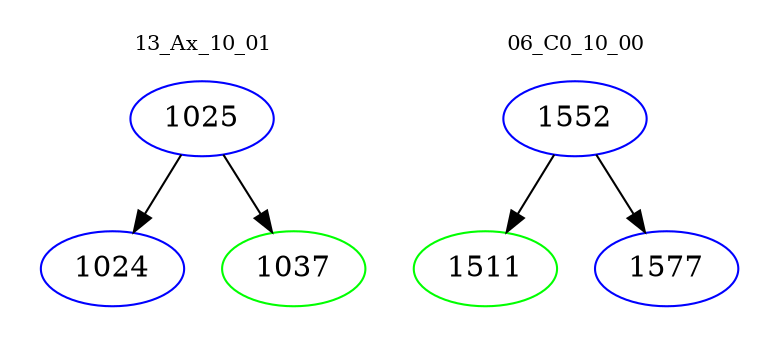 digraph{
subgraph cluster_0 {
color = white
label = "13_Ax_10_01";
fontsize=10;
T0_1025 [label="1025", color="blue"]
T0_1025 -> T0_1024 [color="black"]
T0_1024 [label="1024", color="blue"]
T0_1025 -> T0_1037 [color="black"]
T0_1037 [label="1037", color="green"]
}
subgraph cluster_1 {
color = white
label = "06_C0_10_00";
fontsize=10;
T1_1552 [label="1552", color="blue"]
T1_1552 -> T1_1511 [color="black"]
T1_1511 [label="1511", color="green"]
T1_1552 -> T1_1577 [color="black"]
T1_1577 [label="1577", color="blue"]
}
}
